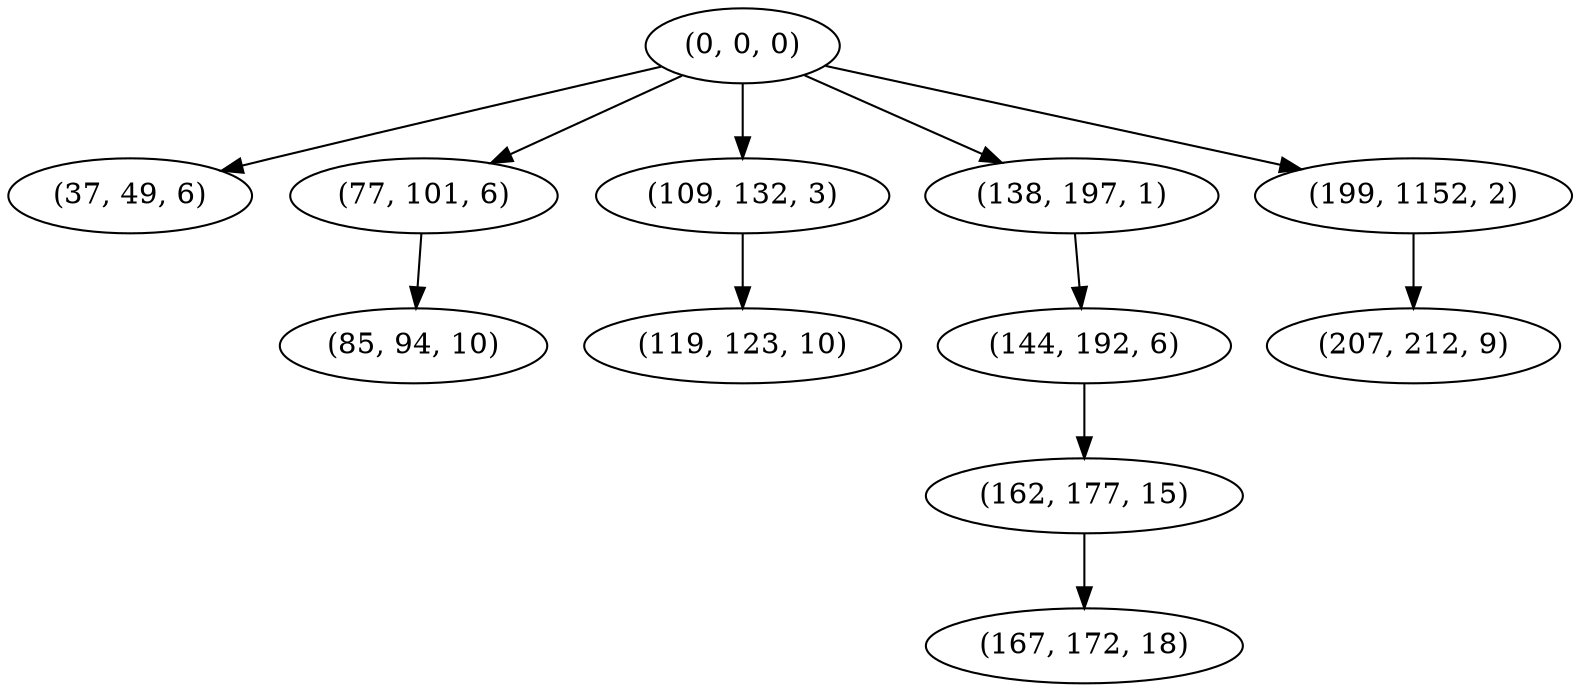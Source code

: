 digraph tree {
    "(0, 0, 0)";
    "(37, 49, 6)";
    "(77, 101, 6)";
    "(85, 94, 10)";
    "(109, 132, 3)";
    "(119, 123, 10)";
    "(138, 197, 1)";
    "(144, 192, 6)";
    "(162, 177, 15)";
    "(167, 172, 18)";
    "(199, 1152, 2)";
    "(207, 212, 9)";
    "(0, 0, 0)" -> "(37, 49, 6)";
    "(0, 0, 0)" -> "(77, 101, 6)";
    "(0, 0, 0)" -> "(109, 132, 3)";
    "(0, 0, 0)" -> "(138, 197, 1)";
    "(0, 0, 0)" -> "(199, 1152, 2)";
    "(77, 101, 6)" -> "(85, 94, 10)";
    "(109, 132, 3)" -> "(119, 123, 10)";
    "(138, 197, 1)" -> "(144, 192, 6)";
    "(144, 192, 6)" -> "(162, 177, 15)";
    "(162, 177, 15)" -> "(167, 172, 18)";
    "(199, 1152, 2)" -> "(207, 212, 9)";
}
